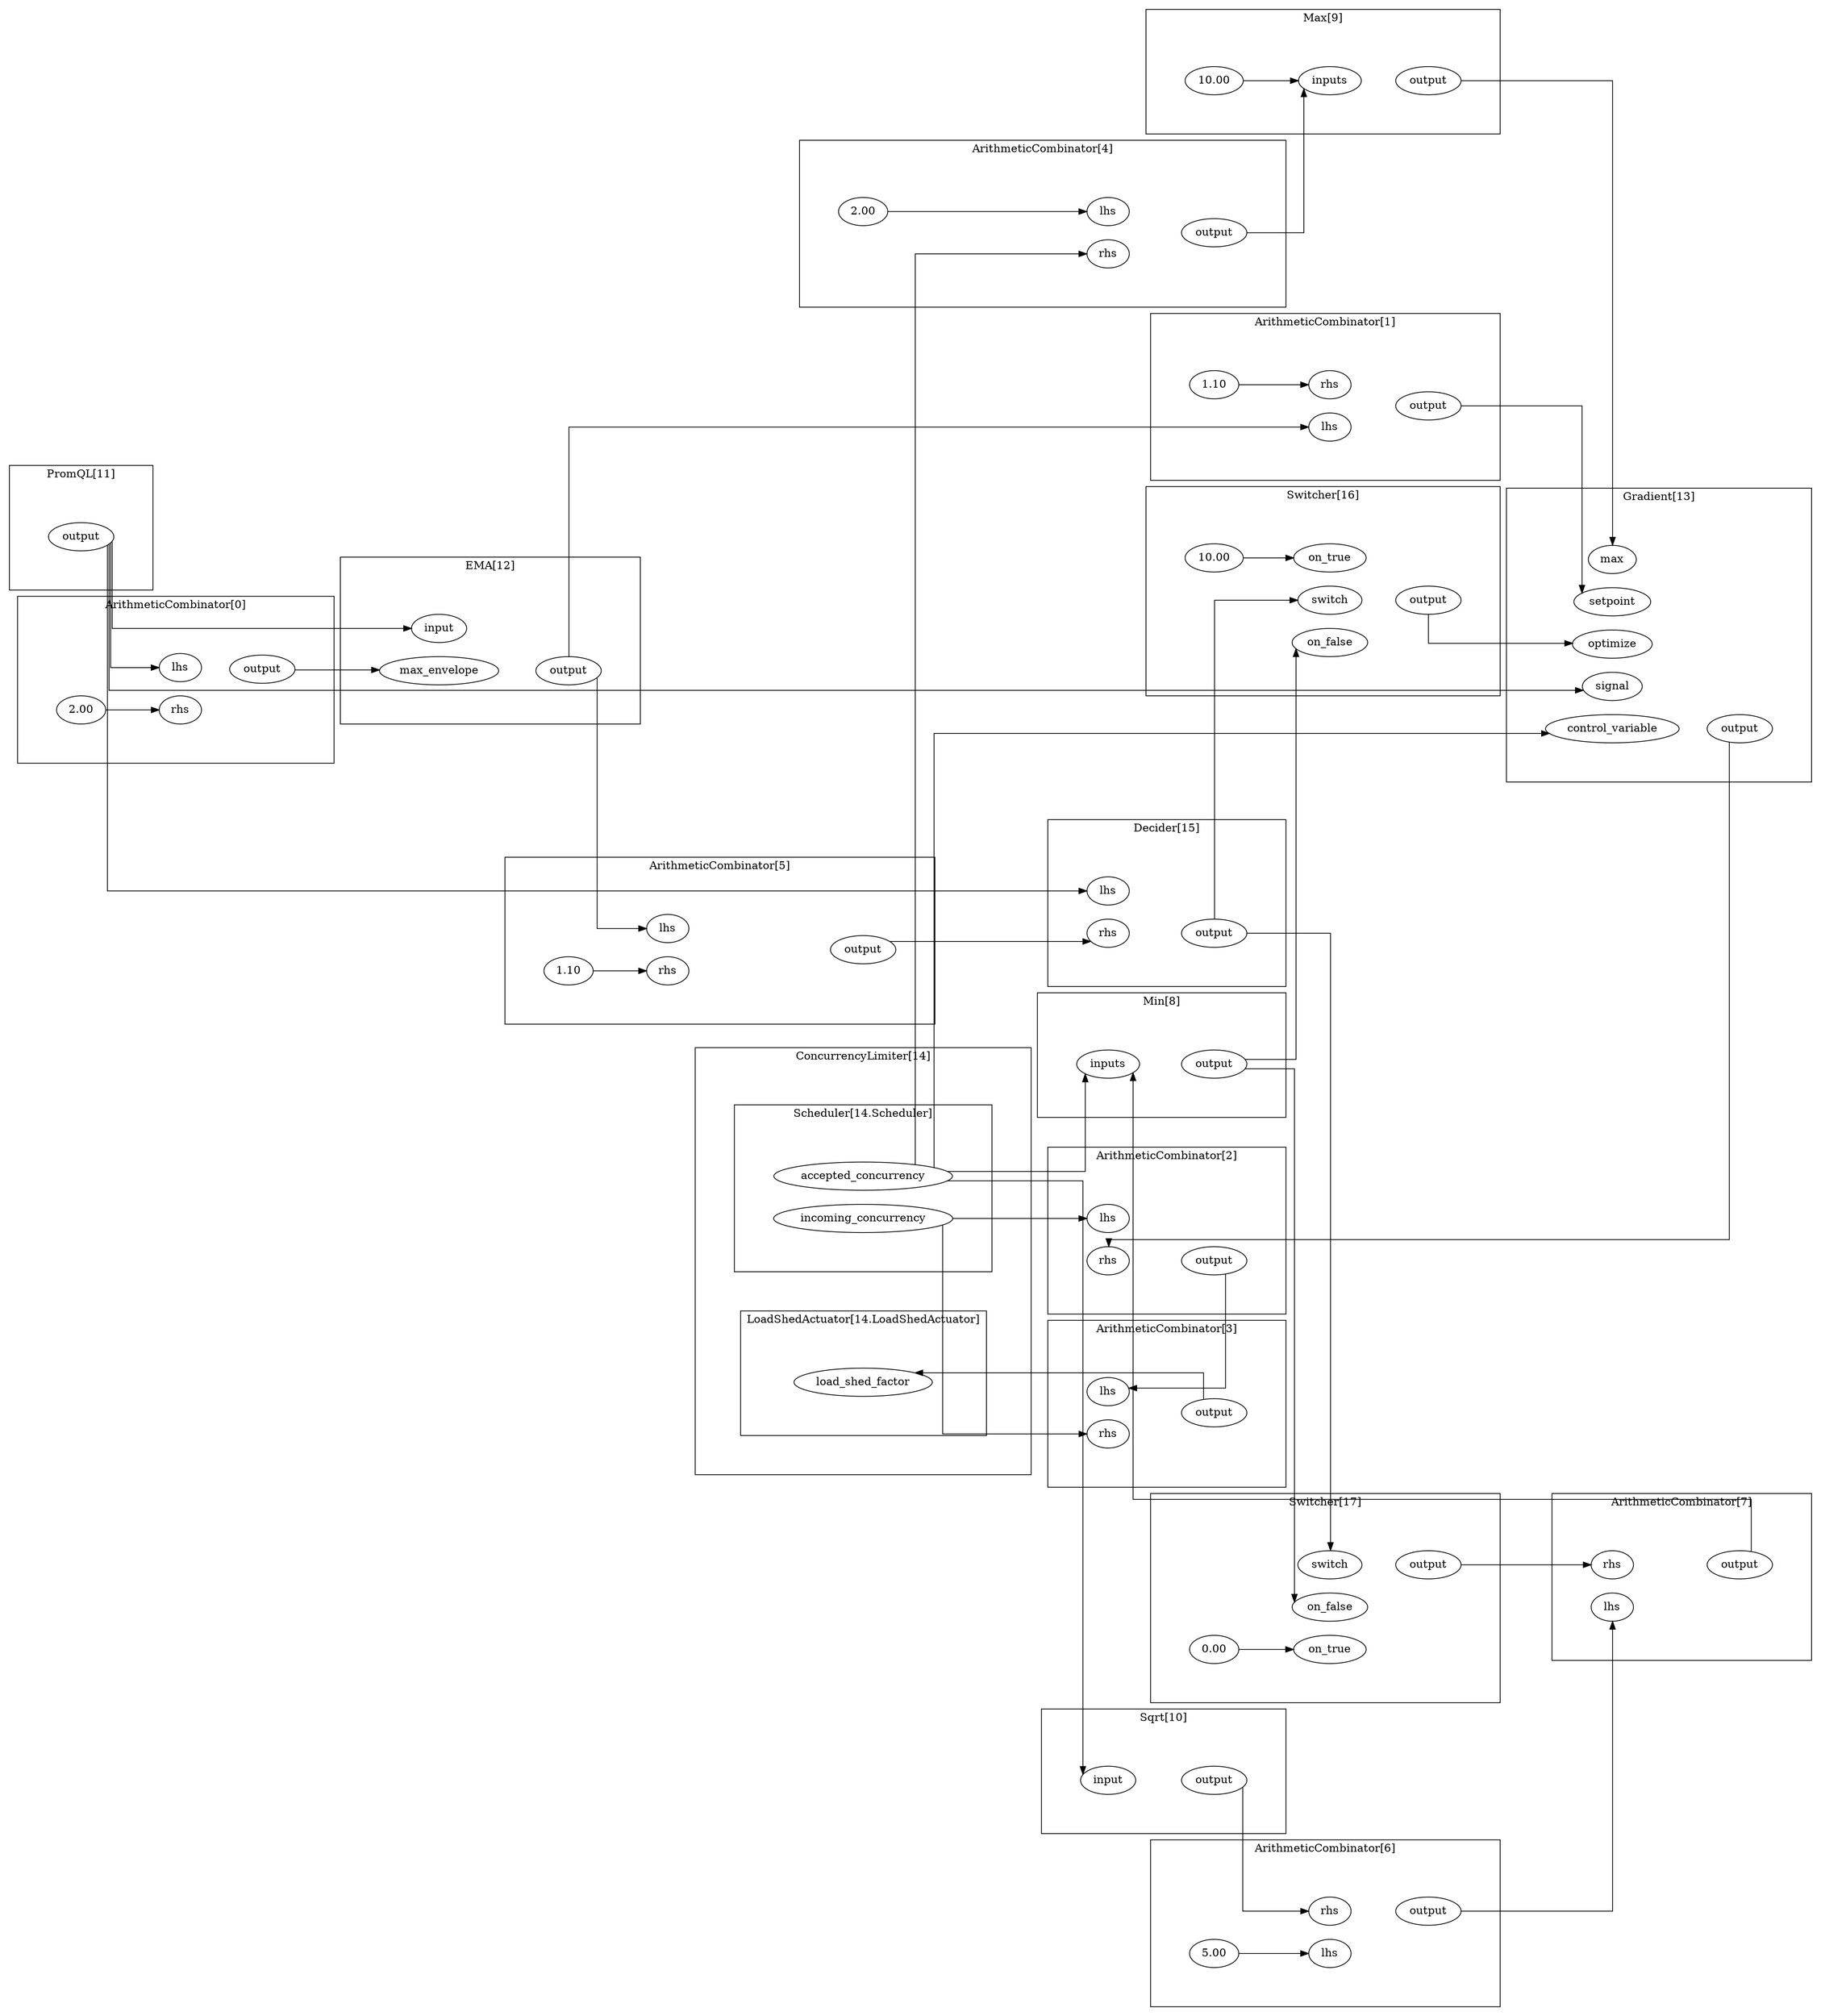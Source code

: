 digraph  {
	subgraph cluster_s1 {
		label="ArithmeticCombinator[0]";margin="50.0";
		n3[label="2.00"];
		n4[label="lhs"];
		n5[label="output"];
		n2[label="rhs"];
		n3->n2;
		n4->n5[style="invis"];
		{rank=same; n2;n4;};
		{rank=same; n5;};
		
	}
	subgraph cluster_s6 {
		label="ArithmeticCombinator[1]";margin="50.0";
		n9[label="1.10"];
		n7[label="lhs"];
		n10[label="output"];
		n8[label="rhs"];
		n9->n8;
		n8->n10[style="invis"];
		{rank=same; n7;n8;};
		{rank=same; n10;};
		
	}
	subgraph cluster_s11 {
		label="ArithmeticCombinator[2]";margin="50.0";
		n12[label="lhs"];
		n14[label="output"];
		n13[label="rhs"];
		n13->n14[style="invis"];
		{rank=same; n12;n13;};
		{rank=same; n14;};
		
	}
	subgraph cluster_s15 {
		label="ArithmeticCombinator[3]";margin="50.0";
		n17[label="lhs"];
		n18[label="output"];
		n16[label="rhs"];
		n17->n18[style="invis"];
		{rank=same; n16;n17;};
		{rank=same; n18;};
		
	}
	subgraph cluster_s19 {
		label="ArithmeticCombinator[4]";margin="50.0";
		n21[label="2.00"];
		n20[label="lhs"];
		n23[label="output"];
		n22[label="rhs"];
		n21->n20;
		n22->n23[style="invis"];
		{rank=same; n20;n22;};
		{rank=same; n23;};
		
	}
	subgraph cluster_s24 {
		label="ArithmeticCombinator[5]";margin="50.0";
		n27[label="1.10"];
		n25[label="lhs"];
		n28[label="output"];
		n26[label="rhs"];
		n27->n26;
		n26->n28[style="invis"];
		{rank=same; n25;n26;};
		{rank=same; n28;};
		
	}
	subgraph cluster_s29 {
		label="ArithmeticCombinator[6]";margin="50.0";
		n31[label="5.00"];
		n30[label="lhs"];
		n33[label="output"];
		n32[label="rhs"];
		n31->n30;
		n32->n33[style="invis"];
		{rank=same; n30;n32;};
		{rank=same; n33;};
		
	}
	subgraph cluster_s34 {
		label="ArithmeticCombinator[7]";margin="50.0";
		n35[label="lhs"];
		n37[label="output"];
		n36[label="rhs"];
		n36->n37[style="invis"];
		{rank=same; n35;n36;};
		{rank=same; n37;};
		
	}
	subgraph cluster_s61 {
		subgraph cluster_s65 {
			label="LoadShedActuator[14.LoadShedActuator]";margin="50.0";
			n66[label="load_shed_factor"];
			{rank=same; n66;};
			
		}
		subgraph cluster_s62 {
			label="Scheduler[14.Scheduler]";margin="50.0";
			n63[label="accepted_concurrency"];
			n64[label="incoming_concurrency"];
			{rank=same; n63;n64;};
			
		}
		label="ConcurrencyLimiter[14]";margin="50.0";
		
	}
	subgraph cluster_s67 {
		label="Decider[15]";margin="50.0";
		n68[label="lhs"];
		n70[label="output"];
		n69[label="rhs"];
		n69->n70[style="invis"];
		{rank=same; n68;n69;};
		{rank=same; n70;};
		
	}
	subgraph cluster_s50 {
		label="EMA[12]";margin="50.0";
		n51[label="input"];
		n52[label="max_envelope"];
		n53[label="output"];
		n52->n53[style="invis"];
		{rank=same; n51;n52;};
		{rank=same; n53;};
		
	}
	subgraph cluster_s54 {
		label="Gradient[13]";margin="50.0";
		n59[label="control_variable"];
		n58[label="max"];
		n57[label="optimize"];
		n60[label="output"];
		n56[label="setpoint"];
		n55[label="signal"];
		n59->n60[style="invis"];
		{rank=same; n55;n56;n57;n58;n59;};
		{rank=same; n60;};
		
	}
	subgraph cluster_s41 {
		label="Max[9]";margin="50.0";
		n43[label="10.00"];
		n42[label="inputs"];
		n44[label="output"];
		n43->n42;
		n42->n44[style="invis"];
		{rank=same; n42;n42;};
		{rank=same; n44;};
		
	}
	subgraph cluster_s38 {
		label="Min[8]";margin="50.0";
		n39[label="inputs"];
		n40[label="output"];
		n39->n40[style="invis"];
		{rank=same; n39;n39;};
		{rank=same; n40;};
		
	}
	subgraph cluster_s48 {
		label="PromQL[11]";margin="50.0";
		n49[label="output"];
		{rank=same; n49;};
		
	}
	subgraph cluster_s45 {
		label="Sqrt[10]";margin="50.0";
		n46[label="input"];
		n47[label="output"];
		n46->n47[style="invis"];
		{rank=same; n46;};
		{rank=same; n47;};
		
	}
	subgraph cluster_s71 {
		label="Switcher[16]";margin="50.0";
		n75[label="10.00"];
		n72[label="on_false"];
		n74[label="on_true"];
		n76[label="output"];
		n73[label="switch"];
		n75->n74;
		n74->n76[style="invis"];
		{rank=same; n72;n73;n74;};
		{rank=same; n76;};
		
	}
	subgraph cluster_s77 {
		label="Switcher[17]";margin="50.0";
		n79[label="0.00"];
		n80[label="on_false"];
		n78[label="on_true"];
		n82[label="output"];
		n81[label="switch"];
		n79->n78;
		n81->n82[style="invis"];
		{rank=same; n78;n80;n81;};
		{rank=same; n82;};
		
	}
	rankdir="LR";splines="ortho";
	n63->n22;
	n63->n39;
	n63->n46;
	n63->n59;
	n64->n12;
	n64->n16;
	n10->n56;
	n23->n42;
	n28->n69;
	n40->n72;
	n40->n80;
	n49->n4;
	n49->n51;
	n49->n55;
	n49->n68;
	n5->n52;
	n18->n66;
	n53->n7;
	n53->n25;
	n76->n57;
	n33->n35;
	n44->n58;
	n47->n32;
	n60->n13;
	n70->n73;
	n70->n81;
	n14->n17;
	n37->n39;
	n82->n36;
	
}
